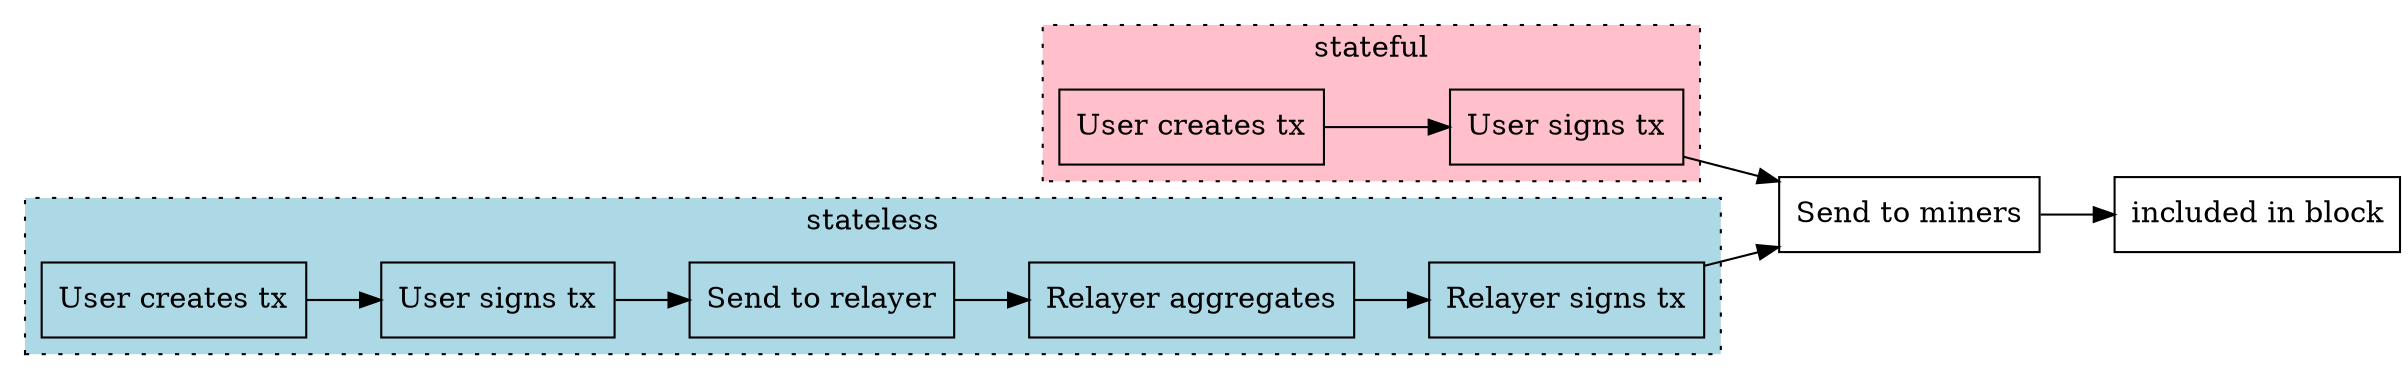 digraph D {
node [shape="box"];
rankdir=LR;

mined [label="included in block"];
sendminer [label="Send to miners"];

subgraph clusterf {
label="stateful";
style=dotted;
bgcolor=pink;
buildtxf [label="User creates tx"]
signtxf [label="User signs tx"]

buildtxf -> signtxf
}
subgraph clusterl {
label="stateless";
style=dotted;
bgcolor=lightblue;
buildtxl [label="User creates tx"]
signtxl [label="User signs tx"]
relaysend [label="Send to relayer"]
aggregate [label="Relayer aggregates"]
relaysign [label="Relayer signs tx"]

buildtxl -> signtxl -> relaysend -> aggregate -> relaysign
}

relaysign -> sendminer
signtxf -> sendminer
sendminer -> mined
}

